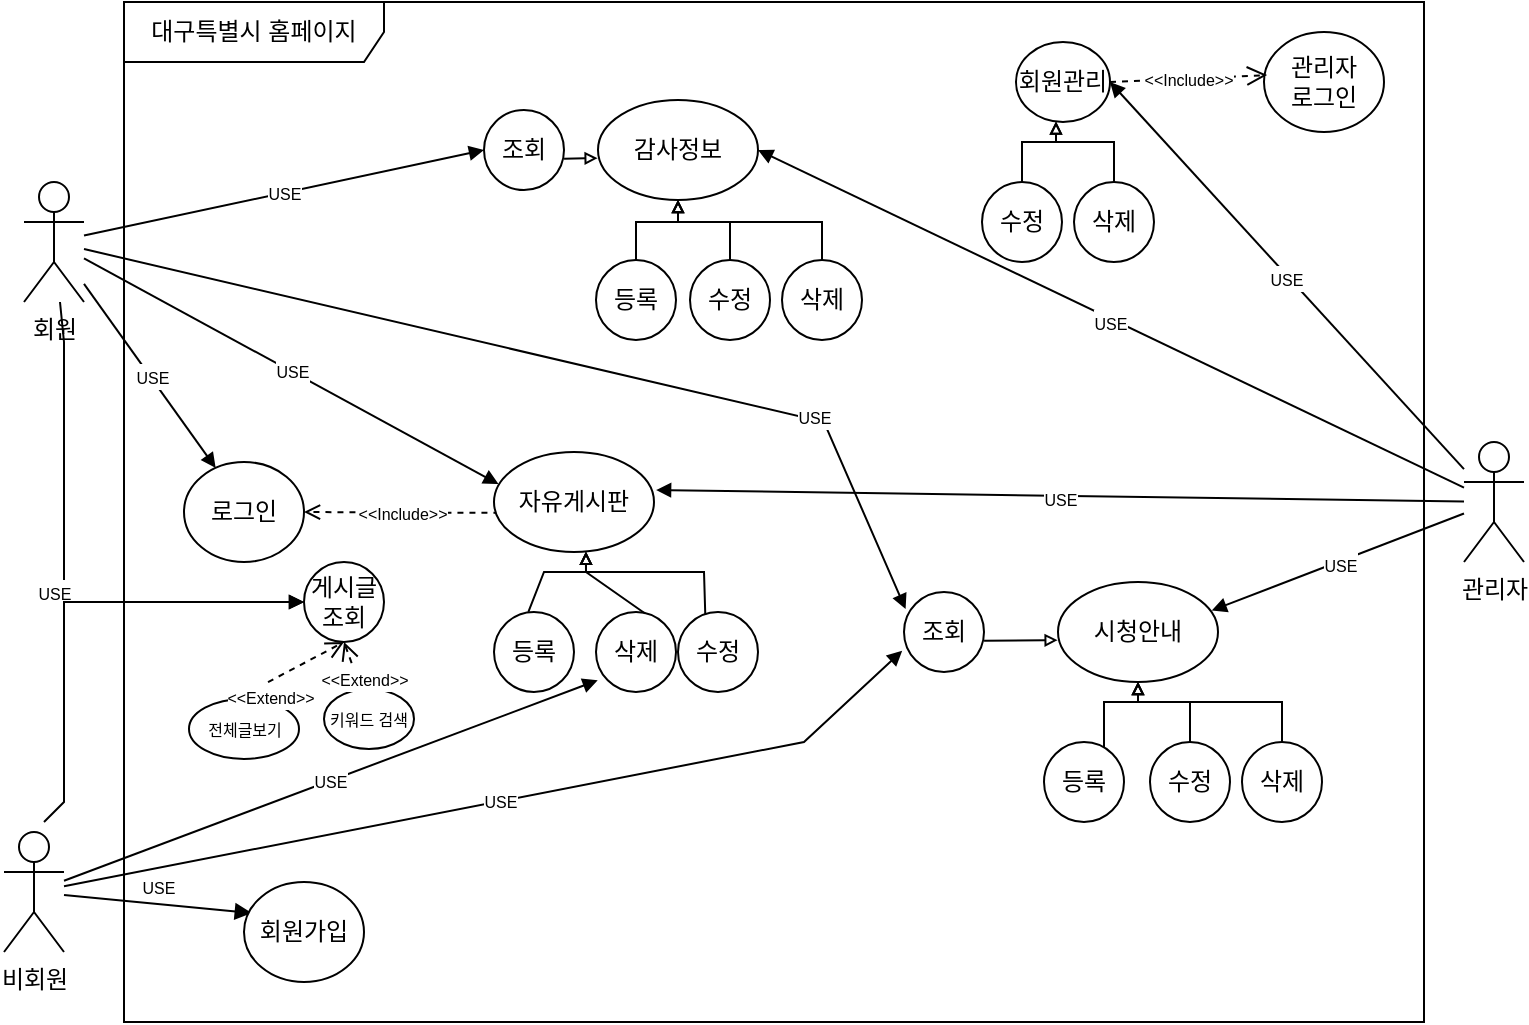 <mxfile version="28.0.4" pages="2">
  <diagram name="페이지-1" id="4_-gEds1cW5Wz5skQCzr">
    <mxGraphModel dx="1188" dy="626" grid="1" gridSize="10" guides="1" tooltips="1" connect="1" arrows="1" fold="1" page="1" pageScale="1" pageWidth="827" pageHeight="1169" math="0" shadow="0">
      <root>
        <mxCell id="0" />
        <mxCell id="1" parent="0" />
        <mxCell id="s-dct3Dixf6LsZUuaDkr-1" value="회원" style="shape=umlActor;verticalLabelPosition=bottom;verticalAlign=top;html=1;outlineConnect=0;" vertex="1" parent="1">
          <mxGeometry x="60" y="200" width="30" height="60" as="geometry" />
        </mxCell>
        <mxCell id="s-dct3Dixf6LsZUuaDkr-2" value="비회원" style="shape=umlActor;verticalLabelPosition=bottom;verticalAlign=top;html=1;outlineConnect=0;" vertex="1" parent="1">
          <mxGeometry x="50" y="525" width="30" height="60" as="geometry" />
        </mxCell>
        <mxCell id="s-dct3Dixf6LsZUuaDkr-3" value="관리자" style="shape=umlActor;verticalLabelPosition=bottom;verticalAlign=top;html=1;outlineConnect=0;" vertex="1" parent="1">
          <mxGeometry x="780" y="330" width="30" height="60" as="geometry" />
        </mxCell>
        <mxCell id="s-dct3Dixf6LsZUuaDkr-9" value="대구특별시 홈페이지" style="shape=umlFrame;whiteSpace=wrap;html=1;pointerEvents=0;width=130;height=30;" vertex="1" parent="1">
          <mxGeometry x="110" y="110" width="650" height="510" as="geometry" />
        </mxCell>
        <mxCell id="s-dct3Dixf6LsZUuaDkr-33" value="" style="group" vertex="1" connectable="0" parent="1">
          <mxGeometry x="300" y="159" width="179" height="120" as="geometry" />
        </mxCell>
        <mxCell id="s-dct3Dixf6LsZUuaDkr-34" value="감사정보" style="ellipse;whiteSpace=wrap;html=1;" vertex="1" parent="s-dct3Dixf6LsZUuaDkr-33">
          <mxGeometry x="47" width="80" height="50" as="geometry" />
        </mxCell>
        <mxCell id="s-dct3Dixf6LsZUuaDkr-35" value="조회" style="ellipse;whiteSpace=wrap;html=1;aspect=fixed;" vertex="1" parent="s-dct3Dixf6LsZUuaDkr-33">
          <mxGeometry x="-10" y="5" width="40" height="40" as="geometry" />
        </mxCell>
        <mxCell id="s-dct3Dixf6LsZUuaDkr-43" value="" style="edgeStyle=orthogonalEdgeStyle;rounded=0;orthogonalLoop=1;jettySize=auto;html=1;endArrow=block;endFill=0;endSize=4;" edge="1" parent="s-dct3Dixf6LsZUuaDkr-33" source="s-dct3Dixf6LsZUuaDkr-36" target="s-dct3Dixf6LsZUuaDkr-34">
          <mxGeometry relative="1" as="geometry">
            <Array as="points">
              <mxPoint x="113" y="61" />
              <mxPoint x="87" y="61" />
            </Array>
          </mxGeometry>
        </mxCell>
        <mxCell id="s-dct3Dixf6LsZUuaDkr-36" value="수정" style="ellipse;whiteSpace=wrap;html=1;aspect=fixed;" vertex="1" parent="s-dct3Dixf6LsZUuaDkr-33">
          <mxGeometry x="93" y="80" width="40" height="40" as="geometry" />
        </mxCell>
        <mxCell id="s-dct3Dixf6LsZUuaDkr-44" value="" style="edgeStyle=orthogonalEdgeStyle;rounded=0;orthogonalLoop=1;jettySize=auto;html=1;endArrow=block;endFill=0;endSize=4;" edge="1" parent="s-dct3Dixf6LsZUuaDkr-33" source="s-dct3Dixf6LsZUuaDkr-38" target="s-dct3Dixf6LsZUuaDkr-34">
          <mxGeometry relative="1" as="geometry">
            <Array as="points">
              <mxPoint x="159" y="61" />
              <mxPoint x="87" y="61" />
            </Array>
          </mxGeometry>
        </mxCell>
        <mxCell id="s-dct3Dixf6LsZUuaDkr-38" value="삭제" style="ellipse;whiteSpace=wrap;html=1;aspect=fixed;" vertex="1" parent="s-dct3Dixf6LsZUuaDkr-33">
          <mxGeometry x="139" y="80" width="40" height="40" as="geometry" />
        </mxCell>
        <mxCell id="s-dct3Dixf6LsZUuaDkr-50" value="" style="endArrow=block;endFill=0;endSize=4;html=1;rounded=0;exitX=1.001;exitY=0.608;exitDx=0;exitDy=0;exitPerimeter=0;entryX=-0.002;entryY=0.582;entryDx=0;entryDy=0;entryPerimeter=0;" edge="1" parent="s-dct3Dixf6LsZUuaDkr-33" source="s-dct3Dixf6LsZUuaDkr-35" target="s-dct3Dixf6LsZUuaDkr-34">
          <mxGeometry width="160" relative="1" as="geometry">
            <mxPoint x="-42" y="41" as="sourcePoint" />
            <mxPoint x="118" y="41" as="targetPoint" />
          </mxGeometry>
        </mxCell>
        <mxCell id="s-dct3Dixf6LsZUuaDkr-42" value="" style="edgeStyle=orthogonalEdgeStyle;rounded=0;orthogonalLoop=1;jettySize=auto;html=1;entryX=0.5;entryY=1;entryDx=0;entryDy=0;endArrow=block;endFill=0;endSize=4;" edge="1" parent="1" source="s-dct3Dixf6LsZUuaDkr-37" target="s-dct3Dixf6LsZUuaDkr-34">
          <mxGeometry relative="1" as="geometry">
            <Array as="points">
              <mxPoint x="366" y="220" />
              <mxPoint x="387" y="220" />
            </Array>
          </mxGeometry>
        </mxCell>
        <mxCell id="s-dct3Dixf6LsZUuaDkr-37" value="등록" style="ellipse;whiteSpace=wrap;html=1;aspect=fixed;" vertex="1" parent="1">
          <mxGeometry x="346" y="239" width="40" height="40" as="geometry" />
        </mxCell>
        <mxCell id="s-dct3Dixf6LsZUuaDkr-39" value="&lt;font style=&quot;font-size: 8px;&quot;&gt;USE&lt;/font&gt;" style="html=1;verticalAlign=bottom;endArrow=block;curved=0;rounded=0;entryX=0.065;entryY=0.31;entryDx=0;entryDy=0;entryPerimeter=0;" edge="1" parent="1" source="s-dct3Dixf6LsZUuaDkr-2" target="s-dct3Dixf6LsZUuaDkr-41">
          <mxGeometry width="80" relative="1" as="geometry">
            <mxPoint x="390" y="470" as="sourcePoint" />
            <mxPoint x="470" y="470" as="targetPoint" />
          </mxGeometry>
        </mxCell>
        <mxCell id="s-dct3Dixf6LsZUuaDkr-40" value="로그인" style="strokeWidth=1;html=1;shape=mxgraph.flowchart.start_1;whiteSpace=wrap;" vertex="1" parent="1">
          <mxGeometry x="140" y="340" width="60" height="50" as="geometry" />
        </mxCell>
        <mxCell id="s-dct3Dixf6LsZUuaDkr-41" value="회원가입" style="strokeWidth=1;html=1;shape=mxgraph.flowchart.start_1;whiteSpace=wrap;" vertex="1" parent="1">
          <mxGeometry x="170" y="550" width="60" height="50" as="geometry" />
        </mxCell>
        <mxCell id="s-dct3Dixf6LsZUuaDkr-51" value="" style="endArrow=block;endFill=1;endSize=5;html=1;rounded=0;entryX=1;entryY=0.5;entryDx=0;entryDy=0;" edge="1" parent="1" source="s-dct3Dixf6LsZUuaDkr-3" target="s-dct3Dixf6LsZUuaDkr-34">
          <mxGeometry width="160" relative="1" as="geometry">
            <mxPoint x="560" y="280" as="sourcePoint" />
            <mxPoint x="720" y="280" as="targetPoint" />
          </mxGeometry>
        </mxCell>
        <mxCell id="s-dct3Dixf6LsZUuaDkr-52" value="&lt;font style=&quot;font-size: 8px;&quot;&gt;USE&lt;/font&gt;" style="edgeLabel;html=1;align=center;verticalAlign=middle;resizable=0;points=[];" vertex="1" connectable="0" parent="s-dct3Dixf6LsZUuaDkr-51">
          <mxGeometry x="0.0" y="1" relative="1" as="geometry">
            <mxPoint as="offset" />
          </mxGeometry>
        </mxCell>
        <mxCell id="s-dct3Dixf6LsZUuaDkr-53" value="" style="endArrow=block;endFill=1;endSize=5;html=1;rounded=0;entryX=0;entryY=0.5;entryDx=0;entryDy=0;" edge="1" parent="1" source="s-dct3Dixf6LsZUuaDkr-1" target="s-dct3Dixf6LsZUuaDkr-35">
          <mxGeometry width="160" relative="1" as="geometry">
            <mxPoint x="331" y="383" as="sourcePoint" />
            <mxPoint x="150" y="220" as="targetPoint" />
          </mxGeometry>
        </mxCell>
        <mxCell id="s-dct3Dixf6LsZUuaDkr-54" value="&lt;font style=&quot;font-size: 8px;&quot;&gt;USE&lt;/font&gt;" style="edgeLabel;html=1;align=center;verticalAlign=middle;resizable=0;points=[];" vertex="1" connectable="0" parent="s-dct3Dixf6LsZUuaDkr-53">
          <mxGeometry x="0.0" y="1" relative="1" as="geometry">
            <mxPoint as="offset" />
          </mxGeometry>
        </mxCell>
        <mxCell id="s-dct3Dixf6LsZUuaDkr-55" value="" style="group" vertex="1" connectable="0" parent="1">
          <mxGeometry x="530" y="400" width="179" height="120" as="geometry" />
        </mxCell>
        <mxCell id="s-dct3Dixf6LsZUuaDkr-56" value="시청안내" style="ellipse;whiteSpace=wrap;html=1;" vertex="1" parent="s-dct3Dixf6LsZUuaDkr-55">
          <mxGeometry x="47" width="80" height="50" as="geometry" />
        </mxCell>
        <mxCell id="s-dct3Dixf6LsZUuaDkr-58" value="" style="edgeStyle=orthogonalEdgeStyle;rounded=0;orthogonalLoop=1;jettySize=auto;html=1;endArrow=block;endFill=0;endSize=4;" edge="1" parent="s-dct3Dixf6LsZUuaDkr-55" source="s-dct3Dixf6LsZUuaDkr-59" target="s-dct3Dixf6LsZUuaDkr-56">
          <mxGeometry relative="1" as="geometry">
            <Array as="points">
              <mxPoint x="113" y="60" />
              <mxPoint x="87" y="60" />
            </Array>
          </mxGeometry>
        </mxCell>
        <mxCell id="s-dct3Dixf6LsZUuaDkr-59" value="수정" style="ellipse;whiteSpace=wrap;html=1;aspect=fixed;" vertex="1" parent="s-dct3Dixf6LsZUuaDkr-55">
          <mxGeometry x="93" y="80" width="40" height="40" as="geometry" />
        </mxCell>
        <mxCell id="s-dct3Dixf6LsZUuaDkr-60" value="" style="edgeStyle=orthogonalEdgeStyle;rounded=0;orthogonalLoop=1;jettySize=auto;html=1;endArrow=block;endFill=0;endSize=4;" edge="1" parent="s-dct3Dixf6LsZUuaDkr-55" source="s-dct3Dixf6LsZUuaDkr-61" target="s-dct3Dixf6LsZUuaDkr-56">
          <mxGeometry relative="1" as="geometry">
            <Array as="points">
              <mxPoint x="159" y="60" />
              <mxPoint x="87" y="60" />
            </Array>
          </mxGeometry>
        </mxCell>
        <mxCell id="s-dct3Dixf6LsZUuaDkr-61" value="삭제" style="ellipse;whiteSpace=wrap;html=1;aspect=fixed;" vertex="1" parent="s-dct3Dixf6LsZUuaDkr-55">
          <mxGeometry x="139" y="80" width="40" height="40" as="geometry" />
        </mxCell>
        <mxCell id="s-dct3Dixf6LsZUuaDkr-63" value="" style="edgeStyle=orthogonalEdgeStyle;rounded=0;orthogonalLoop=1;jettySize=auto;html=1;entryX=0.5;entryY=1;entryDx=0;entryDy=0;endArrow=block;endFill=0;endSize=4;" edge="1" parent="s-dct3Dixf6LsZUuaDkr-55" target="s-dct3Dixf6LsZUuaDkr-56">
          <mxGeometry relative="1" as="geometry">
            <Array as="points">
              <mxPoint x="70" y="60" />
              <mxPoint x="87" y="60" />
            </Array>
            <mxPoint x="70" y="90" as="sourcePoint" />
          </mxGeometry>
        </mxCell>
        <mxCell id="s-dct3Dixf6LsZUuaDkr-64" value="등록" style="ellipse;whiteSpace=wrap;html=1;aspect=fixed;" vertex="1" parent="s-dct3Dixf6LsZUuaDkr-55">
          <mxGeometry x="40" y="80" width="40" height="40" as="geometry" />
        </mxCell>
        <mxCell id="s-dct3Dixf6LsZUuaDkr-66" value="" style="endArrow=block;endFill=1;endSize=5;html=1;rounded=0;entryX=-0.023;entryY=0.735;entryDx=0;entryDy=0;entryPerimeter=0;" edge="1" parent="1" source="s-dct3Dixf6LsZUuaDkr-2" target="s-dct3Dixf6LsZUuaDkr-57">
          <mxGeometry width="160" relative="1" as="geometry">
            <mxPoint x="751" y="533" as="sourcePoint" />
            <mxPoint x="570" y="370" as="targetPoint" />
            <Array as="points">
              <mxPoint x="450" y="480" />
            </Array>
          </mxGeometry>
        </mxCell>
        <mxCell id="s-dct3Dixf6LsZUuaDkr-67" value="&lt;font style=&quot;font-size: 8px;&quot;&gt;USE&lt;/font&gt;" style="edgeLabel;html=1;align=center;verticalAlign=middle;resizable=0;points=[];" vertex="1" connectable="0" parent="s-dct3Dixf6LsZUuaDkr-66">
          <mxGeometry x="0.0" y="1" relative="1" as="geometry">
            <mxPoint as="offset" />
          </mxGeometry>
        </mxCell>
        <mxCell id="s-dct3Dixf6LsZUuaDkr-73" value="&lt;font style=&quot;font-size: 8px;&quot;&gt;&amp;lt;&amp;lt;Include&amp;gt;&amp;gt;&lt;/font&gt;" style="endArrow=open;endSize=6;dashed=1;html=1;rounded=0;exitX=0.034;exitY=0.609;exitDx=0;exitDy=0;entryX=1;entryY=0.5;entryDx=0;entryDy=0;entryPerimeter=0;exitPerimeter=0;" edge="1" parent="1" source="s-dct3Dixf6LsZUuaDkr-10" target="s-dct3Dixf6LsZUuaDkr-40">
          <mxGeometry width="160" relative="1" as="geometry">
            <mxPoint x="230" y="280" as="sourcePoint" />
            <mxPoint x="390" y="280" as="targetPoint" />
          </mxGeometry>
        </mxCell>
        <mxCell id="s-dct3Dixf6LsZUuaDkr-11" value="삭제" style="ellipse;whiteSpace=wrap;html=1;aspect=fixed;" vertex="1" parent="1">
          <mxGeometry x="346" y="415" width="40" height="40" as="geometry" />
        </mxCell>
        <mxCell id="s-dct3Dixf6LsZUuaDkr-13" value="등록" style="ellipse;whiteSpace=wrap;html=1;aspect=fixed;" vertex="1" parent="1">
          <mxGeometry x="295" y="415" width="40" height="40" as="geometry" />
        </mxCell>
        <mxCell id="s-dct3Dixf6LsZUuaDkr-14" value="수정" style="ellipse;whiteSpace=wrap;html=1;aspect=fixed;" vertex="1" parent="1">
          <mxGeometry x="387" y="415" width="40" height="40" as="geometry" />
        </mxCell>
        <mxCell id="s-dct3Dixf6LsZUuaDkr-69" value="" style="endArrow=block;endFill=0;endSize=4;html=1;rounded=0;exitX=0.43;exitY=-0.001;exitDx=0;exitDy=0;entryX=0.574;entryY=0.998;entryDx=0;entryDy=0;entryPerimeter=0;exitPerimeter=0;" edge="1" parent="1" source="s-dct3Dixf6LsZUuaDkr-13" target="s-dct3Dixf6LsZUuaDkr-10">
          <mxGeometry width="160" relative="1" as="geometry">
            <mxPoint x="261" y="414.48" as="sourcePoint" />
            <mxPoint x="228" y="375" as="targetPoint" />
            <Array as="points">
              <mxPoint x="320" y="395" />
              <mxPoint x="341" y="395" />
            </Array>
          </mxGeometry>
        </mxCell>
        <mxCell id="s-dct3Dixf6LsZUuaDkr-70" value="" style="endArrow=block;endFill=0;endSize=4;html=1;rounded=0;exitX=0.341;exitY=0.032;exitDx=0;exitDy=0;exitPerimeter=0;entryX=0.575;entryY=0.997;entryDx=0;entryDy=0;entryPerimeter=0;" edge="1" parent="1" source="s-dct3Dixf6LsZUuaDkr-14" target="s-dct3Dixf6LsZUuaDkr-10">
          <mxGeometry width="160" relative="1" as="geometry">
            <mxPoint x="211" y="375" as="sourcePoint" />
            <mxPoint x="341" y="385" as="targetPoint" />
            <Array as="points">
              <mxPoint x="400" y="395" />
              <mxPoint x="341" y="395" />
            </Array>
          </mxGeometry>
        </mxCell>
        <mxCell id="s-dct3Dixf6LsZUuaDkr-71" value="" style="endArrow=block;endFill=0;endSize=4;html=1;rounded=0;exitX=0.614;exitY=0.019;exitDx=0;exitDy=0;exitPerimeter=0;entryX=0.575;entryY=0.998;entryDx=0;entryDy=0;entryPerimeter=0;" edge="1" parent="1" source="s-dct3Dixf6LsZUuaDkr-11" target="s-dct3Dixf6LsZUuaDkr-10">
          <mxGeometry width="160" relative="1" as="geometry">
            <mxPoint x="441" y="375" as="sourcePoint" />
            <mxPoint x="341" y="405" as="targetPoint" />
            <Array as="points">
              <mxPoint x="341" y="395" />
            </Array>
          </mxGeometry>
        </mxCell>
        <mxCell id="s-dct3Dixf6LsZUuaDkr-10" value="자유게시판" style="ellipse;whiteSpace=wrap;html=1;" vertex="1" parent="1">
          <mxGeometry x="295" y="335" width="80" height="50" as="geometry" />
        </mxCell>
        <mxCell id="s-dct3Dixf6LsZUuaDkr-74" value="" style="endArrow=block;endFill=1;endSize=5;html=1;rounded=0;entryX=0.028;entryY=0.321;entryDx=0;entryDy=0;entryPerimeter=0;" edge="1" parent="1" source="s-dct3Dixf6LsZUuaDkr-1" target="s-dct3Dixf6LsZUuaDkr-10">
          <mxGeometry width="160" relative="1" as="geometry">
            <mxPoint x="150" y="304" as="sourcePoint" />
            <mxPoint x="522" y="260" as="targetPoint" />
          </mxGeometry>
        </mxCell>
        <mxCell id="s-dct3Dixf6LsZUuaDkr-75" value="&lt;font style=&quot;font-size: 8px;&quot;&gt;USE&lt;/font&gt;" style="edgeLabel;html=1;align=center;verticalAlign=middle;resizable=0;points=[];" vertex="1" connectable="0" parent="s-dct3Dixf6LsZUuaDkr-74">
          <mxGeometry x="0.0" y="1" relative="1" as="geometry">
            <mxPoint as="offset" />
          </mxGeometry>
        </mxCell>
        <mxCell id="s-dct3Dixf6LsZUuaDkr-76" value="" style="endArrow=block;endFill=1;endSize=5;html=1;rounded=0;entryX=0;entryY=1;entryDx=0;entryDy=0;" edge="1" parent="1" source="s-dct3Dixf6LsZUuaDkr-2">
          <mxGeometry width="160" relative="1" as="geometry">
            <mxPoint x="350" y="522" as="sourcePoint" />
            <mxPoint x="346.858" y="449.142" as="targetPoint" />
          </mxGeometry>
        </mxCell>
        <mxCell id="s-dct3Dixf6LsZUuaDkr-77" value="&lt;font style=&quot;font-size: 8px;&quot;&gt;USE&lt;/font&gt;" style="edgeLabel;html=1;align=center;verticalAlign=middle;resizable=0;points=[];" vertex="1" connectable="0" parent="s-dct3Dixf6LsZUuaDkr-76">
          <mxGeometry x="0.0" y="1" relative="1" as="geometry">
            <mxPoint as="offset" />
          </mxGeometry>
        </mxCell>
        <mxCell id="s-dct3Dixf6LsZUuaDkr-78" value="" style="endArrow=block;endFill=1;endSize=5;html=1;rounded=0;entryX=0.961;entryY=0.285;entryDx=0;entryDy=0;entryPerimeter=0;" edge="1" parent="1" source="s-dct3Dixf6LsZUuaDkr-3" target="s-dct3Dixf6LsZUuaDkr-56">
          <mxGeometry width="160" relative="1" as="geometry">
            <mxPoint x="831" y="573" as="sourcePoint" />
            <mxPoint x="650" y="410" as="targetPoint" />
          </mxGeometry>
        </mxCell>
        <mxCell id="s-dct3Dixf6LsZUuaDkr-79" value="&lt;font style=&quot;font-size: 8px;&quot;&gt;USE&lt;/font&gt;" style="edgeLabel;html=1;align=center;verticalAlign=middle;resizable=0;points=[];" vertex="1" connectable="0" parent="s-dct3Dixf6LsZUuaDkr-78">
          <mxGeometry x="0.0" y="1" relative="1" as="geometry">
            <mxPoint as="offset" />
          </mxGeometry>
        </mxCell>
        <mxCell id="s-dct3Dixf6LsZUuaDkr-80" value="" style="endArrow=block;endFill=1;endSize=5;html=1;rounded=0;entryX=0.02;entryY=0.214;entryDx=0;entryDy=0;entryPerimeter=0;" edge="1" parent="1" source="s-dct3Dixf6LsZUuaDkr-1" target="s-dct3Dixf6LsZUuaDkr-57">
          <mxGeometry width="160" relative="1" as="geometry">
            <mxPoint x="150" y="354" as="sourcePoint" />
            <mxPoint x="522" y="310" as="targetPoint" />
            <Array as="points">
              <mxPoint x="460" y="320" />
            </Array>
          </mxGeometry>
        </mxCell>
        <mxCell id="s-dct3Dixf6LsZUuaDkr-82" value="" style="endArrow=block;endFill=1;endSize=5;html=1;rounded=0;entryX=1.013;entryY=0.38;entryDx=0;entryDy=0;entryPerimeter=0;" edge="1" parent="1" source="s-dct3Dixf6LsZUuaDkr-3" target="s-dct3Dixf6LsZUuaDkr-10">
          <mxGeometry width="160" relative="1" as="geometry">
            <mxPoint x="923" y="489" as="sourcePoint" />
            <mxPoint x="570" y="320" as="targetPoint" />
          </mxGeometry>
        </mxCell>
        <mxCell id="s-dct3Dixf6LsZUuaDkr-83" value="&lt;font style=&quot;font-size: 8px;&quot;&gt;USE&lt;/font&gt;" style="edgeLabel;html=1;align=center;verticalAlign=middle;resizable=0;points=[];" vertex="1" connectable="0" parent="s-dct3Dixf6LsZUuaDkr-82">
          <mxGeometry x="0.0" y="1" relative="1" as="geometry">
            <mxPoint as="offset" />
          </mxGeometry>
        </mxCell>
        <mxCell id="s-dct3Dixf6LsZUuaDkr-84" value="" style="endArrow=block;endFill=1;endSize=5;html=1;rounded=0;entryX=0.264;entryY=0.06;entryDx=0;entryDy=0;entryPerimeter=0;" edge="1" parent="1" source="s-dct3Dixf6LsZUuaDkr-1" target="s-dct3Dixf6LsZUuaDkr-40">
          <mxGeometry width="160" relative="1" as="geometry">
            <mxPoint x="60" y="290" as="sourcePoint" />
            <mxPoint x="267" y="403" as="targetPoint" />
          </mxGeometry>
        </mxCell>
        <mxCell id="s-dct3Dixf6LsZUuaDkr-85" value="&lt;font style=&quot;font-size: 8px;&quot;&gt;USE&lt;/font&gt;" style="edgeLabel;html=1;align=center;verticalAlign=middle;resizable=0;points=[];" vertex="1" connectable="0" parent="s-dct3Dixf6LsZUuaDkr-84">
          <mxGeometry x="0.0" y="1" relative="1" as="geometry">
            <mxPoint as="offset" />
          </mxGeometry>
        </mxCell>
        <mxCell id="s-dct3Dixf6LsZUuaDkr-94" value="게시글&lt;div&gt;조회&lt;/div&gt;" style="ellipse;whiteSpace=wrap;html=1;aspect=fixed;" vertex="1" parent="1">
          <mxGeometry x="200" y="390" width="40" height="40" as="geometry" />
        </mxCell>
        <mxCell id="s-dct3Dixf6LsZUuaDkr-98" value="&lt;font style=&quot;font-size: 8px;&quot;&gt;전체글보기&lt;/font&gt;" style="strokeWidth=1;html=1;shape=mxgraph.flowchart.start_1;whiteSpace=wrap;" vertex="1" parent="1">
          <mxGeometry x="142.5" y="458.45" width="55" height="30" as="geometry" />
        </mxCell>
        <mxCell id="s-dct3Dixf6LsZUuaDkr-99" value="&lt;font style=&quot;font-size: 8px;&quot;&gt;키워드 검색&lt;/font&gt;" style="strokeWidth=1;html=1;shape=mxgraph.flowchart.start_1;whiteSpace=wrap;" vertex="1" parent="1">
          <mxGeometry x="210" y="453.45" width="45" height="30" as="geometry" />
        </mxCell>
        <mxCell id="s-dct3Dixf6LsZUuaDkr-100" value="&lt;font style=&quot;font-size: 8px;&quot;&gt;&amp;lt;&amp;lt;Extend&amp;gt;&amp;gt;&lt;/font&gt;" style="endArrow=open;endSize=7;dashed=1;html=1;rounded=0;exitX=0.429;exitY=0;exitDx=0;exitDy=0;exitPerimeter=0;entryX=0.5;entryY=1;entryDx=0;entryDy=0;" edge="1" parent="1" source="s-dct3Dixf6LsZUuaDkr-98" target="s-dct3Dixf6LsZUuaDkr-94">
          <mxGeometry x="-0.487" y="-6" width="160" relative="1" as="geometry">
            <mxPoint x="95" y="431" as="sourcePoint" />
            <mxPoint x="255" y="431" as="targetPoint" />
            <mxPoint as="offset" />
          </mxGeometry>
        </mxCell>
        <mxCell id="s-dct3Dixf6LsZUuaDkr-101" value="&lt;font style=&quot;font-size: 8px;&quot;&gt;&amp;lt;&amp;lt;Extend&amp;gt;&amp;gt;&lt;/font&gt;" style="endArrow=open;endSize=7;dashed=1;html=1;rounded=0;exitX=0.398;exitY=-0.054;exitDx=0;exitDy=0;exitPerimeter=0;entryX=0.5;entryY=1;entryDx=0;entryDy=0;" edge="1" parent="1" source="s-dct3Dixf6LsZUuaDkr-99" target="s-dct3Dixf6LsZUuaDkr-94">
          <mxGeometry x="-0.738" y="-3" width="160" relative="1" as="geometry">
            <mxPoint x="285" y="526" as="sourcePoint" />
            <mxPoint x="292" y="461" as="targetPoint" />
            <mxPoint as="offset" />
          </mxGeometry>
        </mxCell>
        <mxCell id="s-dct3Dixf6LsZUuaDkr-102" value="" style="endArrow=block;endFill=1;endSize=5;html=1;rounded=0;" edge="1" parent="1" source="s-dct3Dixf6LsZUuaDkr-1">
          <mxGeometry width="160" relative="1" as="geometry">
            <mxPoint x="110" y="410" as="sourcePoint" />
            <mxPoint x="200" y="410" as="targetPoint" />
            <Array as="points">
              <mxPoint x="80" y="280" />
              <mxPoint x="80" y="410" />
            </Array>
          </mxGeometry>
        </mxCell>
        <mxCell id="s-dct3Dixf6LsZUuaDkr-103" value="&lt;font style=&quot;font-size: 8px;&quot;&gt;USE&lt;/font&gt;" style="edgeLabel;html=1;align=center;verticalAlign=middle;resizable=0;points=[];" vertex="1" connectable="0" parent="s-dct3Dixf6LsZUuaDkr-102">
          <mxGeometry x="0.0" y="1" relative="1" as="geometry">
            <mxPoint x="-6" y="10" as="offset" />
          </mxGeometry>
        </mxCell>
        <mxCell id="s-dct3Dixf6LsZUuaDkr-104" value="" style="endArrow=block;endFill=1;endSize=5;html=1;rounded=0;entryX=0;entryY=0.5;entryDx=0;entryDy=0;" edge="1" parent="1" target="s-dct3Dixf6LsZUuaDkr-94">
          <mxGeometry width="160" relative="1" as="geometry">
            <mxPoint x="70" y="520" as="sourcePoint" />
            <mxPoint x="136" y="582" as="targetPoint" />
            <Array as="points">
              <mxPoint x="80" y="510" />
              <mxPoint x="80" y="410" />
            </Array>
          </mxGeometry>
        </mxCell>
        <mxCell id="s-dct3Dixf6LsZUuaDkr-106" value="관리자&lt;div&gt;로그인&lt;/div&gt;" style="strokeWidth=1;html=1;shape=mxgraph.flowchart.start_1;whiteSpace=wrap;" vertex="1" parent="1">
          <mxGeometry x="680" y="125" width="60" height="50" as="geometry" />
        </mxCell>
        <mxCell id="s-dct3Dixf6LsZUuaDkr-109" value="" style="group" vertex="1" connectable="0" parent="1">
          <mxGeometry x="479" y="140" width="179" height="120" as="geometry" />
        </mxCell>
        <mxCell id="s-dct3Dixf6LsZUuaDkr-110" value="회원관리" style="ellipse;whiteSpace=wrap;html=1;" vertex="1" parent="s-dct3Dixf6LsZUuaDkr-109">
          <mxGeometry x="77" y="-10" width="47" height="40" as="geometry" />
        </mxCell>
        <mxCell id="s-dct3Dixf6LsZUuaDkr-112" value="" style="edgeStyle=orthogonalEdgeStyle;rounded=0;orthogonalLoop=1;jettySize=auto;html=1;endArrow=block;endFill=0;endSize=4;" edge="1" parent="s-dct3Dixf6LsZUuaDkr-109" source="s-dct3Dixf6LsZUuaDkr-113" target="s-dct3Dixf6LsZUuaDkr-110">
          <mxGeometry relative="1" as="geometry">
            <Array as="points">
              <mxPoint x="80" y="40" />
              <mxPoint x="97" y="40" />
            </Array>
          </mxGeometry>
        </mxCell>
        <mxCell id="s-dct3Dixf6LsZUuaDkr-113" value="수정" style="ellipse;whiteSpace=wrap;html=1;aspect=fixed;" vertex="1" parent="s-dct3Dixf6LsZUuaDkr-109">
          <mxGeometry x="60" y="60" width="40" height="40" as="geometry" />
        </mxCell>
        <mxCell id="s-dct3Dixf6LsZUuaDkr-114" value="" style="edgeStyle=orthogonalEdgeStyle;rounded=0;orthogonalLoop=1;jettySize=auto;html=1;endArrow=block;endFill=0;endSize=4;" edge="1" parent="s-dct3Dixf6LsZUuaDkr-109" source="s-dct3Dixf6LsZUuaDkr-115" target="s-dct3Dixf6LsZUuaDkr-110">
          <mxGeometry relative="1" as="geometry">
            <Array as="points">
              <mxPoint x="126" y="40" />
              <mxPoint x="97" y="40" />
            </Array>
          </mxGeometry>
        </mxCell>
        <mxCell id="s-dct3Dixf6LsZUuaDkr-115" value="삭제" style="ellipse;whiteSpace=wrap;html=1;aspect=fixed;" vertex="1" parent="s-dct3Dixf6LsZUuaDkr-109">
          <mxGeometry x="106" y="60" width="40" height="40" as="geometry" />
        </mxCell>
        <mxCell id="s-dct3Dixf6LsZUuaDkr-117" value="" style="endArrow=block;endFill=1;endSize=5;html=1;rounded=0;entryX=1;entryY=0.5;entryDx=0;entryDy=0;" edge="1" parent="1" source="s-dct3Dixf6LsZUuaDkr-3" target="s-dct3Dixf6LsZUuaDkr-110">
          <mxGeometry width="160" relative="1" as="geometry">
            <mxPoint x="737" y="262" as="sourcePoint" />
            <mxPoint x="670" y="170" as="targetPoint" />
          </mxGeometry>
        </mxCell>
        <mxCell id="s-dct3Dixf6LsZUuaDkr-118" value="&lt;font style=&quot;font-size: 8px;&quot;&gt;USE&lt;/font&gt;" style="edgeLabel;html=1;align=center;verticalAlign=middle;resizable=0;points=[];" vertex="1" connectable="0" parent="s-dct3Dixf6LsZUuaDkr-117">
          <mxGeometry x="0.0" y="1" relative="1" as="geometry">
            <mxPoint as="offset" />
          </mxGeometry>
        </mxCell>
        <mxCell id="s-dct3Dixf6LsZUuaDkr-119" value="&lt;font style=&quot;font-size: 8px;&quot;&gt;&amp;lt;&amp;lt;Include&amp;gt;&amp;gt;&lt;/font&gt;" style="endArrow=open;endSize=8;dashed=1;html=1;rounded=0;entryX=0.026;entryY=0.431;entryDx=0;entryDy=0;entryPerimeter=0;exitX=1;exitY=0.5;exitDx=0;exitDy=0;" edge="1" parent="1" source="s-dct3Dixf6LsZUuaDkr-110" target="s-dct3Dixf6LsZUuaDkr-106">
          <mxGeometry x="0.003" width="160" relative="1" as="geometry">
            <mxPoint x="600" y="200" as="sourcePoint" />
            <mxPoint x="550" y="270" as="targetPoint" />
            <mxPoint as="offset" />
          </mxGeometry>
        </mxCell>
        <mxCell id="s-dct3Dixf6LsZUuaDkr-120" value="&lt;font style=&quot;font-size: 8px;&quot;&gt;USE&lt;/font&gt;" style="edgeLabel;html=1;align=center;verticalAlign=middle;resizable=0;points=[];" vertex="1" connectable="0" parent="1">
          <mxGeometry x="413" y="370" as="geometry">
            <mxPoint x="42" y="-53" as="offset" />
          </mxGeometry>
        </mxCell>
        <mxCell id="s-dct3Dixf6LsZUuaDkr-57" value="조회" style="ellipse;whiteSpace=wrap;html=1;aspect=fixed;" vertex="1" parent="1">
          <mxGeometry x="500" y="405" width="40" height="40" as="geometry" />
        </mxCell>
        <mxCell id="s-dct3Dixf6LsZUuaDkr-62" value="" style="endArrow=block;endFill=0;endSize=4;html=1;rounded=0;exitX=1.001;exitY=0.608;exitDx=0;exitDy=0;exitPerimeter=0;entryX=-0.002;entryY=0.582;entryDx=0;entryDy=0;entryPerimeter=0;" edge="1" parent="1" source="s-dct3Dixf6LsZUuaDkr-57" target="s-dct3Dixf6LsZUuaDkr-56">
          <mxGeometry width="160" relative="1" as="geometry">
            <mxPoint x="508" y="446" as="sourcePoint" />
            <mxPoint x="668" y="446" as="targetPoint" />
          </mxGeometry>
        </mxCell>
      </root>
    </mxGraphModel>
  </diagram>
  <diagram id="1GNc7JNVWh0fvsZwafnC" name="페이지-2">
    <mxGraphModel dx="1240" dy="653" grid="1" gridSize="10" guides="1" tooltips="1" connect="1" arrows="1" fold="1" page="1" pageScale="1" pageWidth="827" pageHeight="1169" math="0" shadow="0">
      <root>
        <mxCell id="0" />
        <mxCell id="1" parent="0" />
        <mxCell id="prphjMj8plXfg6p5t9-S-1" value="회원" style="shape=umlActor;verticalLabelPosition=bottom;verticalAlign=top;html=1;outlineConnect=0;" vertex="1" parent="1">
          <mxGeometry x="280" y="430" width="30" height="60" as="geometry" />
        </mxCell>
        <mxCell id="prphjMj8plXfg6p5t9-S-2" value="비회원" style="shape=umlActor;verticalLabelPosition=bottom;verticalAlign=top;html=1;outlineConnect=0;" vertex="1" parent="1">
          <mxGeometry x="270" y="755" width="30" height="60" as="geometry" />
        </mxCell>
        <mxCell id="prphjMj8plXfg6p5t9-S-3" value="관리자" style="shape=umlActor;verticalLabelPosition=bottom;verticalAlign=top;html=1;outlineConnect=0;" vertex="1" parent="1">
          <mxGeometry x="1000" y="560" width="30" height="60" as="geometry" />
        </mxCell>
        <mxCell id="prphjMj8plXfg6p5t9-S-4" value="대구특별시 홈페이지" style="shape=umlFrame;whiteSpace=wrap;html=1;pointerEvents=0;width=130;height=30;" vertex="1" parent="1">
          <mxGeometry x="330" y="340" width="650" height="510" as="geometry" />
        </mxCell>
        <mxCell id="prphjMj8plXfg6p5t9-S-5" value="" style="group" vertex="1" connectable="0" parent="1">
          <mxGeometry x="520" y="389" width="179" height="120" as="geometry" />
        </mxCell>
        <mxCell id="prphjMj8plXfg6p5t9-S-6" value="감사정보" style="ellipse;whiteSpace=wrap;html=1;" vertex="1" parent="prphjMj8plXfg6p5t9-S-5">
          <mxGeometry x="24" y="-29" width="80" height="50" as="geometry" />
        </mxCell>
        <mxCell id="prphjMj8plXfg6p5t9-S-8" value="" style="edgeStyle=orthogonalEdgeStyle;rounded=0;orthogonalLoop=1;jettySize=auto;html=1;endArrow=block;endFill=0;endSize=4;" edge="1" parent="prphjMj8plXfg6p5t9-S-5" source="prphjMj8plXfg6p5t9-S-9" target="prphjMj8plXfg6p5t9-S-6">
          <mxGeometry relative="1" as="geometry">
            <Array as="points">
              <mxPoint x="90" y="32" />
              <mxPoint x="64" y="32" />
            </Array>
          </mxGeometry>
        </mxCell>
        <mxCell id="prphjMj8plXfg6p5t9-S-9" value="수정" style="ellipse;whiteSpace=wrap;html=1;aspect=fixed;" vertex="1" parent="prphjMj8plXfg6p5t9-S-5">
          <mxGeometry x="70" y="51" width="40" height="40" as="geometry" />
        </mxCell>
        <mxCell id="prphjMj8plXfg6p5t9-S-10" value="" style="edgeStyle=orthogonalEdgeStyle;rounded=0;orthogonalLoop=1;jettySize=auto;html=1;endArrow=block;endFill=0;endSize=4;" edge="1" parent="prphjMj8plXfg6p5t9-S-5" source="prphjMj8plXfg6p5t9-S-11" target="prphjMj8plXfg6p5t9-S-6">
          <mxGeometry relative="1" as="geometry">
            <Array as="points">
              <mxPoint x="136" y="32" />
              <mxPoint x="64" y="32" />
            </Array>
          </mxGeometry>
        </mxCell>
        <mxCell id="prphjMj8plXfg6p5t9-S-11" value="삭제" style="ellipse;whiteSpace=wrap;html=1;aspect=fixed;" vertex="1" parent="prphjMj8plXfg6p5t9-S-5">
          <mxGeometry x="116" y="51" width="40" height="40" as="geometry" />
        </mxCell>
        <mxCell id="prphjMj8plXfg6p5t9-S-13" value="" style="edgeStyle=orthogonalEdgeStyle;rounded=0;orthogonalLoop=1;jettySize=auto;html=1;entryX=0.5;entryY=1;entryDx=0;entryDy=0;endArrow=block;endFill=0;endSize=4;" edge="1" parent="prphjMj8plXfg6p5t9-S-5" source="prphjMj8plXfg6p5t9-S-14" target="prphjMj8plXfg6p5t9-S-6">
          <mxGeometry relative="1" as="geometry">
            <Array as="points">
              <mxPoint x="43" y="32" />
              <mxPoint x="64" y="32" />
            </Array>
          </mxGeometry>
        </mxCell>
        <mxCell id="prphjMj8plXfg6p5t9-S-14" value="등록" style="ellipse;whiteSpace=wrap;html=1;aspect=fixed;" vertex="1" parent="prphjMj8plXfg6p5t9-S-5">
          <mxGeometry x="23" y="51" width="40" height="40" as="geometry" />
        </mxCell>
        <mxCell id="prphjMj8plXfg6p5t9-S-15" value="&lt;font style=&quot;font-size: 8px;&quot;&gt;USE&lt;/font&gt;" style="html=1;verticalAlign=bottom;endArrow=block;curved=0;rounded=0;entryX=0.065;entryY=0.31;entryDx=0;entryDy=0;entryPerimeter=0;" edge="1" parent="1" source="prphjMj8plXfg6p5t9-S-2" target="prphjMj8plXfg6p5t9-S-17">
          <mxGeometry width="80" relative="1" as="geometry">
            <mxPoint x="610" y="700" as="sourcePoint" />
            <mxPoint x="690" y="700" as="targetPoint" />
          </mxGeometry>
        </mxCell>
        <mxCell id="prphjMj8plXfg6p5t9-S-16" value="로그인" style="strokeWidth=1;html=1;shape=mxgraph.flowchart.start_1;whiteSpace=wrap;" vertex="1" parent="1">
          <mxGeometry x="490" y="533.4" width="60" height="50" as="geometry" />
        </mxCell>
        <mxCell id="prphjMj8plXfg6p5t9-S-17" value="회원가입" style="strokeWidth=1;html=1;shape=mxgraph.flowchart.start_1;whiteSpace=wrap;" vertex="1" parent="1">
          <mxGeometry x="390" y="780" width="60" height="50" as="geometry" />
        </mxCell>
        <mxCell id="prphjMj8plXfg6p5t9-S-18" value="" style="endArrow=block;endFill=1;endSize=5;html=1;rounded=0;entryX=1;entryY=0.5;entryDx=0;entryDy=0;" edge="1" parent="1" source="prphjMj8plXfg6p5t9-S-3" target="prphjMj8plXfg6p5t9-S-6">
          <mxGeometry width="160" relative="1" as="geometry">
            <mxPoint x="780" y="510" as="sourcePoint" />
            <mxPoint x="940" y="510" as="targetPoint" />
          </mxGeometry>
        </mxCell>
        <mxCell id="prphjMj8plXfg6p5t9-S-19" value="&lt;font style=&quot;font-size: 8px;&quot;&gt;USE&lt;/font&gt;" style="edgeLabel;html=1;align=center;verticalAlign=middle;resizable=0;points=[];" vertex="1" connectable="0" parent="prphjMj8plXfg6p5t9-S-18">
          <mxGeometry x="0.0" y="1" relative="1" as="geometry">
            <mxPoint as="offset" />
          </mxGeometry>
        </mxCell>
        <mxCell id="prphjMj8plXfg6p5t9-S-22" value="" style="group" vertex="1" connectable="0" parent="1">
          <mxGeometry x="710" y="660" width="179" height="120" as="geometry" />
        </mxCell>
        <mxCell id="prphjMj8plXfg6p5t9-S-23" value="시청안내" style="ellipse;whiteSpace=wrap;html=1;" vertex="1" parent="prphjMj8plXfg6p5t9-S-22">
          <mxGeometry x="47" width="80" height="50" as="geometry" />
        </mxCell>
        <mxCell id="prphjMj8plXfg6p5t9-S-24" value="" style="edgeStyle=orthogonalEdgeStyle;rounded=0;orthogonalLoop=1;jettySize=auto;html=1;endArrow=block;endFill=0;endSize=4;" edge="1" parent="prphjMj8plXfg6p5t9-S-22" source="prphjMj8plXfg6p5t9-S-25" target="prphjMj8plXfg6p5t9-S-23">
          <mxGeometry relative="1" as="geometry">
            <Array as="points">
              <mxPoint x="113" y="60" />
              <mxPoint x="87" y="60" />
            </Array>
          </mxGeometry>
        </mxCell>
        <mxCell id="prphjMj8plXfg6p5t9-S-25" value="수정" style="ellipse;whiteSpace=wrap;html=1;aspect=fixed;" vertex="1" parent="prphjMj8plXfg6p5t9-S-22">
          <mxGeometry x="93" y="80" width="40" height="40" as="geometry" />
        </mxCell>
        <mxCell id="prphjMj8plXfg6p5t9-S-26" value="" style="edgeStyle=orthogonalEdgeStyle;rounded=0;orthogonalLoop=1;jettySize=auto;html=1;endArrow=block;endFill=0;endSize=4;" edge="1" parent="prphjMj8plXfg6p5t9-S-22" source="prphjMj8plXfg6p5t9-S-27" target="prphjMj8plXfg6p5t9-S-23">
          <mxGeometry relative="1" as="geometry">
            <Array as="points">
              <mxPoint x="159" y="60" />
              <mxPoint x="87" y="60" />
            </Array>
          </mxGeometry>
        </mxCell>
        <mxCell id="prphjMj8plXfg6p5t9-S-27" value="삭제" style="ellipse;whiteSpace=wrap;html=1;aspect=fixed;" vertex="1" parent="prphjMj8plXfg6p5t9-S-22">
          <mxGeometry x="139" y="80" width="40" height="40" as="geometry" />
        </mxCell>
        <mxCell id="prphjMj8plXfg6p5t9-S-28" value="" style="edgeStyle=orthogonalEdgeStyle;rounded=0;orthogonalLoop=1;jettySize=auto;html=1;entryX=0.5;entryY=1;entryDx=0;entryDy=0;endArrow=block;endFill=0;endSize=4;" edge="1" parent="prphjMj8plXfg6p5t9-S-22" target="prphjMj8plXfg6p5t9-S-23">
          <mxGeometry relative="1" as="geometry">
            <Array as="points">
              <mxPoint x="70" y="60" />
              <mxPoint x="87" y="60" />
            </Array>
            <mxPoint x="70" y="90" as="sourcePoint" />
          </mxGeometry>
        </mxCell>
        <mxCell id="prphjMj8plXfg6p5t9-S-29" value="등록" style="ellipse;whiteSpace=wrap;html=1;aspect=fixed;" vertex="1" parent="prphjMj8plXfg6p5t9-S-22">
          <mxGeometry x="40" y="80" width="40" height="40" as="geometry" />
        </mxCell>
        <mxCell id="prphjMj8plXfg6p5t9-S-32" value="&lt;font style=&quot;font-size: 8px;&quot;&gt;&amp;lt;&amp;lt;Include&amp;gt;&amp;gt;&lt;/font&gt;" style="endArrow=open;endSize=6;dashed=1;html=1;rounded=0;exitX=0.034;exitY=0.609;exitDx=0;exitDy=0;entryX=1;entryY=0.5;entryDx=0;entryDy=0;entryPerimeter=0;exitPerimeter=0;" edge="1" parent="1" source="prphjMj8plXfg6p5t9-S-39" target="prphjMj8plXfg6p5t9-S-16">
          <mxGeometry width="160" relative="1" as="geometry">
            <mxPoint x="580" y="473.4" as="sourcePoint" />
            <mxPoint x="740" y="473.4" as="targetPoint" />
          </mxGeometry>
        </mxCell>
        <mxCell id="prphjMj8plXfg6p5t9-S-33" value="삭제" style="ellipse;whiteSpace=wrap;html=1;aspect=fixed;" vertex="1" parent="1">
          <mxGeometry x="669" y="610" width="40" height="40" as="geometry" />
        </mxCell>
        <mxCell id="prphjMj8plXfg6p5t9-S-34" value="등록" style="ellipse;whiteSpace=wrap;html=1;aspect=fixed;" vertex="1" parent="1">
          <mxGeometry x="618" y="610" width="40" height="40" as="geometry" />
        </mxCell>
        <mxCell id="prphjMj8plXfg6p5t9-S-35" value="수정" style="ellipse;whiteSpace=wrap;html=1;aspect=fixed;" vertex="1" parent="1">
          <mxGeometry x="710" y="610" width="40" height="40" as="geometry" />
        </mxCell>
        <mxCell id="prphjMj8plXfg6p5t9-S-36" value="" style="endArrow=block;endFill=0;endSize=4;html=1;rounded=0;exitX=0.43;exitY=-0.001;exitDx=0;exitDy=0;entryX=0.574;entryY=0.998;entryDx=0;entryDy=0;entryPerimeter=0;exitPerimeter=0;" edge="1" parent="1" source="prphjMj8plXfg6p5t9-S-34" target="prphjMj8plXfg6p5t9-S-39">
          <mxGeometry width="160" relative="1" as="geometry">
            <mxPoint x="584" y="609.48" as="sourcePoint" />
            <mxPoint x="551" y="570" as="targetPoint" />
            <Array as="points">
              <mxPoint x="643" y="590" />
              <mxPoint x="664" y="590" />
            </Array>
          </mxGeometry>
        </mxCell>
        <mxCell id="prphjMj8plXfg6p5t9-S-37" value="" style="endArrow=block;endFill=0;endSize=4;html=1;rounded=0;exitX=0.341;exitY=0.032;exitDx=0;exitDy=0;exitPerimeter=0;entryX=0.575;entryY=0.997;entryDx=0;entryDy=0;entryPerimeter=0;" edge="1" parent="1" source="prphjMj8plXfg6p5t9-S-35" target="prphjMj8plXfg6p5t9-S-39">
          <mxGeometry width="160" relative="1" as="geometry">
            <mxPoint x="534" y="570" as="sourcePoint" />
            <mxPoint x="664" y="580" as="targetPoint" />
            <Array as="points">
              <mxPoint x="723" y="590" />
              <mxPoint x="664" y="590" />
            </Array>
          </mxGeometry>
        </mxCell>
        <mxCell id="prphjMj8plXfg6p5t9-S-38" value="" style="endArrow=block;endFill=0;endSize=4;html=1;rounded=0;exitX=0.614;exitY=0.019;exitDx=0;exitDy=0;exitPerimeter=0;entryX=0.575;entryY=0.998;entryDx=0;entryDy=0;entryPerimeter=0;" edge="1" parent="1" source="prphjMj8plXfg6p5t9-S-33" target="prphjMj8plXfg6p5t9-S-39">
          <mxGeometry width="160" relative="1" as="geometry">
            <mxPoint x="764" y="570" as="sourcePoint" />
            <mxPoint x="664" y="600" as="targetPoint" />
            <Array as="points">
              <mxPoint x="664" y="590" />
            </Array>
          </mxGeometry>
        </mxCell>
        <mxCell id="prphjMj8plXfg6p5t9-S-39" value="자유게시판" style="ellipse;whiteSpace=wrap;html=1;" vertex="1" parent="1">
          <mxGeometry x="618" y="530" width="80" height="50" as="geometry" />
        </mxCell>
        <mxCell id="prphjMj8plXfg6p5t9-S-40" value="" style="endArrow=block;endFill=1;endSize=5;html=1;rounded=0;entryX=0.028;entryY=0.321;entryDx=0;entryDy=0;entryPerimeter=0;" edge="1" parent="1" source="prphjMj8plXfg6p5t9-S-1" target="prphjMj8plXfg6p5t9-S-39">
          <mxGeometry width="160" relative="1" as="geometry">
            <mxPoint x="370" y="534" as="sourcePoint" />
            <mxPoint x="742" y="490" as="targetPoint" />
          </mxGeometry>
        </mxCell>
        <mxCell id="prphjMj8plXfg6p5t9-S-41" value="&lt;font style=&quot;font-size: 8px;&quot;&gt;USE&lt;/font&gt;" style="edgeLabel;html=1;align=center;verticalAlign=middle;resizable=0;points=[];" vertex="1" connectable="0" parent="prphjMj8plXfg6p5t9-S-40">
          <mxGeometry x="0.0" y="1" relative="1" as="geometry">
            <mxPoint as="offset" />
          </mxGeometry>
        </mxCell>
        <mxCell id="prphjMj8plXfg6p5t9-S-44" value="" style="endArrow=block;endFill=1;endSize=5;html=1;rounded=0;entryX=0.961;entryY=0.285;entryDx=0;entryDy=0;entryPerimeter=0;" edge="1" parent="1" source="prphjMj8plXfg6p5t9-S-3" target="prphjMj8plXfg6p5t9-S-23">
          <mxGeometry width="160" relative="1" as="geometry">
            <mxPoint x="1051" y="803" as="sourcePoint" />
            <mxPoint x="870" y="640" as="targetPoint" />
          </mxGeometry>
        </mxCell>
        <mxCell id="prphjMj8plXfg6p5t9-S-45" value="&lt;font style=&quot;font-size: 8px;&quot;&gt;USE&lt;/font&gt;" style="edgeLabel;html=1;align=center;verticalAlign=middle;resizable=0;points=[];" vertex="1" connectable="0" parent="prphjMj8plXfg6p5t9-S-44">
          <mxGeometry x="0.0" y="1" relative="1" as="geometry">
            <mxPoint as="offset" />
          </mxGeometry>
        </mxCell>
        <mxCell id="prphjMj8plXfg6p5t9-S-47" value="" style="endArrow=block;endFill=1;endSize=5;html=1;rounded=0;entryX=1.013;entryY=0.38;entryDx=0;entryDy=0;entryPerimeter=0;" edge="1" parent="1" source="prphjMj8plXfg6p5t9-S-3" target="prphjMj8plXfg6p5t9-S-39">
          <mxGeometry width="160" relative="1" as="geometry">
            <mxPoint x="1143" y="719" as="sourcePoint" />
            <mxPoint x="790" y="550" as="targetPoint" />
          </mxGeometry>
        </mxCell>
        <mxCell id="prphjMj8plXfg6p5t9-S-48" value="&lt;font style=&quot;font-size: 8px;&quot;&gt;USE&lt;/font&gt;" style="edgeLabel;html=1;align=center;verticalAlign=middle;resizable=0;points=[];" vertex="1" connectable="0" parent="prphjMj8plXfg6p5t9-S-47">
          <mxGeometry x="0.0" y="1" relative="1" as="geometry">
            <mxPoint as="offset" />
          </mxGeometry>
        </mxCell>
        <mxCell id="prphjMj8plXfg6p5t9-S-49" value="" style="endArrow=block;endFill=1;endSize=5;html=1;rounded=0;entryX=0.264;entryY=0.06;entryDx=0;entryDy=0;entryPerimeter=0;" edge="1" parent="1" source="prphjMj8plXfg6p5t9-S-1" target="prphjMj8plXfg6p5t9-S-16">
          <mxGeometry width="160" relative="1" as="geometry">
            <mxPoint x="280" y="520" as="sourcePoint" />
            <mxPoint x="487" y="633" as="targetPoint" />
          </mxGeometry>
        </mxCell>
        <mxCell id="prphjMj8plXfg6p5t9-S-50" value="&lt;font style=&quot;font-size: 8px;&quot;&gt;USE&lt;/font&gt;" style="edgeLabel;html=1;align=center;verticalAlign=middle;resizable=0;points=[];" vertex="1" connectable="0" parent="prphjMj8plXfg6p5t9-S-49">
          <mxGeometry x="0.0" y="1" relative="1" as="geometry">
            <mxPoint as="offset" />
          </mxGeometry>
        </mxCell>
        <mxCell id="prphjMj8plXfg6p5t9-S-51" value="게시글&lt;div&gt;조회&lt;/div&gt;" style="ellipse;whiteSpace=wrap;html=1;aspect=fixed;" vertex="1" parent="1">
          <mxGeometry x="465" y="600" width="40" height="40" as="geometry" />
        </mxCell>
        <mxCell id="prphjMj8plXfg6p5t9-S-52" value="&lt;font style=&quot;font-size: 8px;&quot;&gt;전체글보기&lt;/font&gt;" style="strokeWidth=1;html=1;shape=mxgraph.flowchart.start_1;whiteSpace=wrap;" vertex="1" parent="1">
          <mxGeometry x="457.5" y="683.4" width="55" height="30" as="geometry" />
        </mxCell>
        <mxCell id="prphjMj8plXfg6p5t9-S-53" value="&lt;font style=&quot;font-size: 8px;&quot;&gt;키워드 검색&lt;/font&gt;" style="strokeWidth=1;html=1;shape=mxgraph.flowchart.start_1;whiteSpace=wrap;" vertex="1" parent="1">
          <mxGeometry x="520" y="648.4" width="45" height="30" as="geometry" />
        </mxCell>
        <mxCell id="prphjMj8plXfg6p5t9-S-54" value="&lt;font style=&quot;font-size: 8px;&quot;&gt;&amp;lt;&amp;lt;Extend&amp;gt;&amp;gt;&lt;/font&gt;" style="endArrow=open;endSize=7;dashed=1;html=1;rounded=0;exitX=0.429;exitY=0;exitDx=0;exitDy=0;exitPerimeter=0;entryX=0.5;entryY=1;entryDx=0;entryDy=0;" edge="1" parent="1" source="prphjMj8plXfg6p5t9-S-52" target="prphjMj8plXfg6p5t9-S-51">
          <mxGeometry x="-0.487" y="-6" width="160" relative="1" as="geometry">
            <mxPoint x="445" y="624.4" as="sourcePoint" />
            <mxPoint x="605" y="624.4" as="targetPoint" />
            <mxPoint as="offset" />
          </mxGeometry>
        </mxCell>
        <mxCell id="prphjMj8plXfg6p5t9-S-55" value="&lt;font style=&quot;font-size: 8px;&quot;&gt;&amp;lt;&amp;lt;Extend&amp;gt;&amp;gt;&lt;/font&gt;" style="endArrow=open;endSize=7;dashed=1;html=1;rounded=0;exitX=0.398;exitY=-0.054;exitDx=0;exitDy=0;exitPerimeter=0;entryX=0.5;entryY=1;entryDx=0;entryDy=0;" edge="1" parent="1" source="prphjMj8plXfg6p5t9-S-53" target="prphjMj8plXfg6p5t9-S-51">
          <mxGeometry x="-0.738" y="-3" width="160" relative="1" as="geometry">
            <mxPoint x="635" y="719.4" as="sourcePoint" />
            <mxPoint x="642" y="654.4" as="targetPoint" />
            <mxPoint as="offset" />
          </mxGeometry>
        </mxCell>
        <mxCell id="prphjMj8plXfg6p5t9-S-56" value="" style="endArrow=block;endFill=1;endSize=5;html=1;rounded=0;entryX=0;entryY=0.5;entryDx=0;entryDy=0;" edge="1" parent="1" source="prphjMj8plXfg6p5t9-S-1" target="prphjMj8plXfg6p5t9-S-51">
          <mxGeometry width="160" relative="1" as="geometry">
            <mxPoint x="330" y="640" as="sourcePoint" />
            <mxPoint x="420" y="640" as="targetPoint" />
            <Array as="points">
              <mxPoint x="300" y="510" />
              <mxPoint x="300" y="640" />
            </Array>
          </mxGeometry>
        </mxCell>
        <mxCell id="prphjMj8plXfg6p5t9-S-57" value="&lt;font style=&quot;font-size: 8px;&quot;&gt;USE&lt;/font&gt;" style="edgeLabel;html=1;align=center;verticalAlign=middle;resizable=0;points=[];" vertex="1" connectable="0" parent="prphjMj8plXfg6p5t9-S-56">
          <mxGeometry x="0.0" y="1" relative="1" as="geometry">
            <mxPoint x="-6" y="10" as="offset" />
          </mxGeometry>
        </mxCell>
        <mxCell id="prphjMj8plXfg6p5t9-S-58" value="" style="endArrow=block;endFill=1;endSize=5;html=1;rounded=0;entryX=0;entryY=0.5;entryDx=0;entryDy=0;" edge="1" parent="1" target="prphjMj8plXfg6p5t9-S-51">
          <mxGeometry width="160" relative="1" as="geometry">
            <mxPoint x="290" y="750" as="sourcePoint" />
            <mxPoint x="356" y="812" as="targetPoint" />
            <Array as="points">
              <mxPoint x="300" y="740" />
              <mxPoint x="300" y="640" />
            </Array>
          </mxGeometry>
        </mxCell>
        <mxCell id="prphjMj8plXfg6p5t9-S-59" value="관리자&lt;div&gt;로그인&lt;/div&gt;" style="strokeWidth=1;html=1;shape=mxgraph.flowchart.start_1;whiteSpace=wrap;" vertex="1" parent="1">
          <mxGeometry x="900" y="355" width="60" height="50" as="geometry" />
        </mxCell>
        <mxCell id="prphjMj8plXfg6p5t9-S-60" value="" style="group" vertex="1" connectable="0" parent="1">
          <mxGeometry x="630" y="405" width="179" height="120" as="geometry" />
        </mxCell>
        <mxCell id="prphjMj8plXfg6p5t9-S-61" value="회원관리" style="ellipse;whiteSpace=wrap;html=1;" vertex="1" parent="prphjMj8plXfg6p5t9-S-60">
          <mxGeometry x="77" y="-10" width="47" height="40" as="geometry" />
        </mxCell>
        <mxCell id="prphjMj8plXfg6p5t9-S-62" value="" style="edgeStyle=orthogonalEdgeStyle;rounded=0;orthogonalLoop=1;jettySize=auto;html=1;endArrow=block;endFill=0;endSize=4;" edge="1" parent="prphjMj8plXfg6p5t9-S-60" source="prphjMj8plXfg6p5t9-S-63" target="prphjMj8plXfg6p5t9-S-61">
          <mxGeometry relative="1" as="geometry">
            <Array as="points">
              <mxPoint x="80" y="40" />
              <mxPoint x="97" y="40" />
            </Array>
          </mxGeometry>
        </mxCell>
        <mxCell id="prphjMj8plXfg6p5t9-S-63" value="수정" style="ellipse;whiteSpace=wrap;html=1;aspect=fixed;" vertex="1" parent="prphjMj8plXfg6p5t9-S-60">
          <mxGeometry x="60" y="60" width="40" height="40" as="geometry" />
        </mxCell>
        <mxCell id="prphjMj8plXfg6p5t9-S-64" value="" style="edgeStyle=orthogonalEdgeStyle;rounded=0;orthogonalLoop=1;jettySize=auto;html=1;endArrow=block;endFill=0;endSize=4;" edge="1" parent="prphjMj8plXfg6p5t9-S-60" source="prphjMj8plXfg6p5t9-S-65" target="prphjMj8plXfg6p5t9-S-61">
          <mxGeometry relative="1" as="geometry">
            <Array as="points">
              <mxPoint x="126" y="40" />
              <mxPoint x="97" y="40" />
            </Array>
          </mxGeometry>
        </mxCell>
        <mxCell id="prphjMj8plXfg6p5t9-S-65" value="삭제" style="ellipse;whiteSpace=wrap;html=1;aspect=fixed;" vertex="1" parent="prphjMj8plXfg6p5t9-S-60">
          <mxGeometry x="106" y="60" width="40" height="40" as="geometry" />
        </mxCell>
        <mxCell id="prphjMj8plXfg6p5t9-S-66" value="" style="endArrow=block;endFill=1;endSize=5;html=1;rounded=0;entryX=1;entryY=0.5;entryDx=0;entryDy=0;" edge="1" parent="1" source="prphjMj8plXfg6p5t9-S-3" target="prphjMj8plXfg6p5t9-S-61">
          <mxGeometry width="160" relative="1" as="geometry">
            <mxPoint x="957" y="492" as="sourcePoint" />
            <mxPoint x="890" y="400" as="targetPoint" />
          </mxGeometry>
        </mxCell>
        <mxCell id="prphjMj8plXfg6p5t9-S-67" value="&lt;font style=&quot;font-size: 8px;&quot;&gt;USE&lt;/font&gt;" style="edgeLabel;html=1;align=center;verticalAlign=middle;resizable=0;points=[];" vertex="1" connectable="0" parent="prphjMj8plXfg6p5t9-S-66">
          <mxGeometry x="0.0" y="1" relative="1" as="geometry">
            <mxPoint as="offset" />
          </mxGeometry>
        </mxCell>
        <mxCell id="prphjMj8plXfg6p5t9-S-68" value="&lt;font style=&quot;font-size: 8px;&quot;&gt;&amp;lt;&amp;lt;Include&amp;gt;&amp;gt;&lt;/font&gt;" style="endArrow=open;endSize=8;dashed=1;html=1;rounded=0;entryX=0.026;entryY=0.431;entryDx=0;entryDy=0;entryPerimeter=0;exitX=1;exitY=0.5;exitDx=0;exitDy=0;" edge="1" parent="1" source="prphjMj8plXfg6p5t9-S-61" target="prphjMj8plXfg6p5t9-S-59">
          <mxGeometry x="0.003" width="160" relative="1" as="geometry">
            <mxPoint x="820" y="430" as="sourcePoint" />
            <mxPoint x="770" y="500" as="targetPoint" />
            <mxPoint as="offset" />
          </mxGeometry>
        </mxCell>
        <mxCell id="prphjMj8plXfg6p5t9-S-70" value="시청안내 조회" style="ellipse;whiteSpace=wrap;html=1;aspect=fixed;" vertex="1" parent="1">
          <mxGeometry x="410" y="700" width="40" height="40" as="geometry" />
        </mxCell>
        <mxCell id="prphjMj8plXfg6p5t9-S-72" value="감사정보 조회" style="ellipse;whiteSpace=wrap;html=1;aspect=fixed;" vertex="1" parent="1">
          <mxGeometry x="414" y="545" width="40" height="40" as="geometry" />
        </mxCell>
        <mxCell id="prphjMj8plXfg6p5t9-S-73" value="" style="endArrow=block;endFill=1;endSize=5;html=1;rounded=0;entryX=0;entryY=0;entryDx=0;entryDy=0;" edge="1" parent="1" source="prphjMj8plXfg6p5t9-S-1" target="prphjMj8plXfg6p5t9-S-72">
          <mxGeometry width="160" relative="1" as="geometry">
            <mxPoint x="340" y="583.0" as="sourcePoint" />
            <mxPoint x="540" y="540" as="targetPoint" />
          </mxGeometry>
        </mxCell>
        <mxCell id="prphjMj8plXfg6p5t9-S-74" value="&lt;font style=&quot;font-size: 8px;&quot;&gt;USE&lt;/font&gt;" style="edgeLabel;html=1;align=center;verticalAlign=middle;resizable=0;points=[];" vertex="1" connectable="0" parent="prphjMj8plXfg6p5t9-S-73">
          <mxGeometry x="0.0" y="1" relative="1" as="geometry">
            <mxPoint as="offset" />
          </mxGeometry>
        </mxCell>
        <mxCell id="prphjMj8plXfg6p5t9-S-75" value="" style="endArrow=block;endFill=1;endSize=5;html=1;rounded=0;entryX=0;entryY=0;entryDx=0;entryDy=0;" edge="1" parent="1" source="prphjMj8plXfg6p5t9-S-1" target="prphjMj8plXfg6p5t9-S-70">
          <mxGeometry width="160" relative="1" as="geometry">
            <mxPoint x="340" y="603.0" as="sourcePoint" />
            <mxPoint x="540" y="560" as="targetPoint" />
          </mxGeometry>
        </mxCell>
        <mxCell id="prphjMj8plXfg6p5t9-S-76" value="&lt;font style=&quot;font-size: 8px;&quot;&gt;USE&lt;/font&gt;" style="edgeLabel;html=1;align=center;verticalAlign=middle;resizable=0;points=[];" vertex="1" connectable="0" parent="prphjMj8plXfg6p5t9-S-75">
          <mxGeometry x="0.0" y="1" relative="1" as="geometry">
            <mxPoint as="offset" />
          </mxGeometry>
        </mxCell>
        <mxCell id="prphjMj8plXfg6p5t9-S-80" value="" style="endArrow=block;endFill=1;endSize=5;html=1;rounded=0;entryX=0.293;entryY=0.886;entryDx=0;entryDy=0;entryPerimeter=0;exitX=0.5;exitY=0;exitDx=0;exitDy=0;exitPerimeter=0;" edge="1" parent="1" source="prphjMj8plXfg6p5t9-S-2" target="prphjMj8plXfg6p5t9-S-72">
          <mxGeometry width="160" relative="1" as="geometry">
            <mxPoint x="370" y="723.0" as="sourcePoint" />
            <mxPoint x="570" y="680" as="targetPoint" />
          </mxGeometry>
        </mxCell>
        <mxCell id="prphjMj8plXfg6p5t9-S-81" value="&lt;font style=&quot;font-size: 8px;&quot;&gt;USE&lt;/font&gt;" style="edgeLabel;html=1;align=center;verticalAlign=middle;resizable=0;points=[];" vertex="1" connectable="0" parent="prphjMj8plXfg6p5t9-S-80">
          <mxGeometry x="0.0" y="1" relative="1" as="geometry">
            <mxPoint as="offset" />
          </mxGeometry>
        </mxCell>
        <mxCell id="prphjMj8plXfg6p5t9-S-82" value="" style="endArrow=block;endFill=1;endSize=5;html=1;rounded=0;entryX=0;entryY=1;entryDx=0;entryDy=0;" edge="1" parent="1" source="prphjMj8plXfg6p5t9-S-2" target="prphjMj8plXfg6p5t9-S-70">
          <mxGeometry width="160" relative="1" as="geometry">
            <mxPoint x="330" y="723.0" as="sourcePoint" />
            <mxPoint x="530" y="680" as="targetPoint" />
          </mxGeometry>
        </mxCell>
        <mxCell id="prphjMj8plXfg6p5t9-S-83" value="&lt;font style=&quot;font-size: 8px;&quot;&gt;USE&lt;/font&gt;" style="edgeLabel;html=1;align=center;verticalAlign=middle;resizable=0;points=[];" vertex="1" connectable="0" parent="prphjMj8plXfg6p5t9-S-82">
          <mxGeometry x="0.0" y="1" relative="1" as="geometry">
            <mxPoint as="offset" />
          </mxGeometry>
        </mxCell>
        <mxCell id="cK8WbH9ErtB56Dr2nwjq-2" value="&lt;font style=&quot;font-size: 8px;&quot;&gt;&amp;lt;&amp;lt;Include&amp;gt;&amp;gt;&lt;/font&gt;" style="endArrow=open;endSize=8;dashed=1;html=1;rounded=0;entryX=0.5;entryY=1;entryDx=0;entryDy=0;entryPerimeter=0;" edge="1" parent="1" source="prphjMj8plXfg6p5t9-S-23" target="prphjMj8plXfg6p5t9-S-59">
          <mxGeometry x="0.003" width="160" relative="1" as="geometry">
            <mxPoint x="780" y="623" as="sourcePoint" />
            <mxPoint x="859" y="620" as="targetPoint" />
            <mxPoint as="offset" />
          </mxGeometry>
        </mxCell>
        <mxCell id="cK8WbH9ErtB56Dr2nwjq-3" value="&lt;font style=&quot;font-size: 8px;&quot;&gt;&amp;lt;&amp;lt;Include&amp;gt;&amp;gt;&lt;/font&gt;" style="endArrow=open;endSize=8;dashed=1;html=1;rounded=0;entryX=0;entryY=0.5;entryDx=0;entryDy=0;entryPerimeter=0;exitX=1;exitY=0;exitDx=0;exitDy=0;" edge="1" parent="1" source="prphjMj8plXfg6p5t9-S-6" target="prphjMj8plXfg6p5t9-S-59">
          <mxGeometry x="0.003" width="160" relative="1" as="geometry">
            <mxPoint x="760" y="493" as="sourcePoint" />
            <mxPoint x="839" y="490" as="targetPoint" />
            <mxPoint as="offset" />
          </mxGeometry>
        </mxCell>
      </root>
    </mxGraphModel>
  </diagram>
</mxfile>
